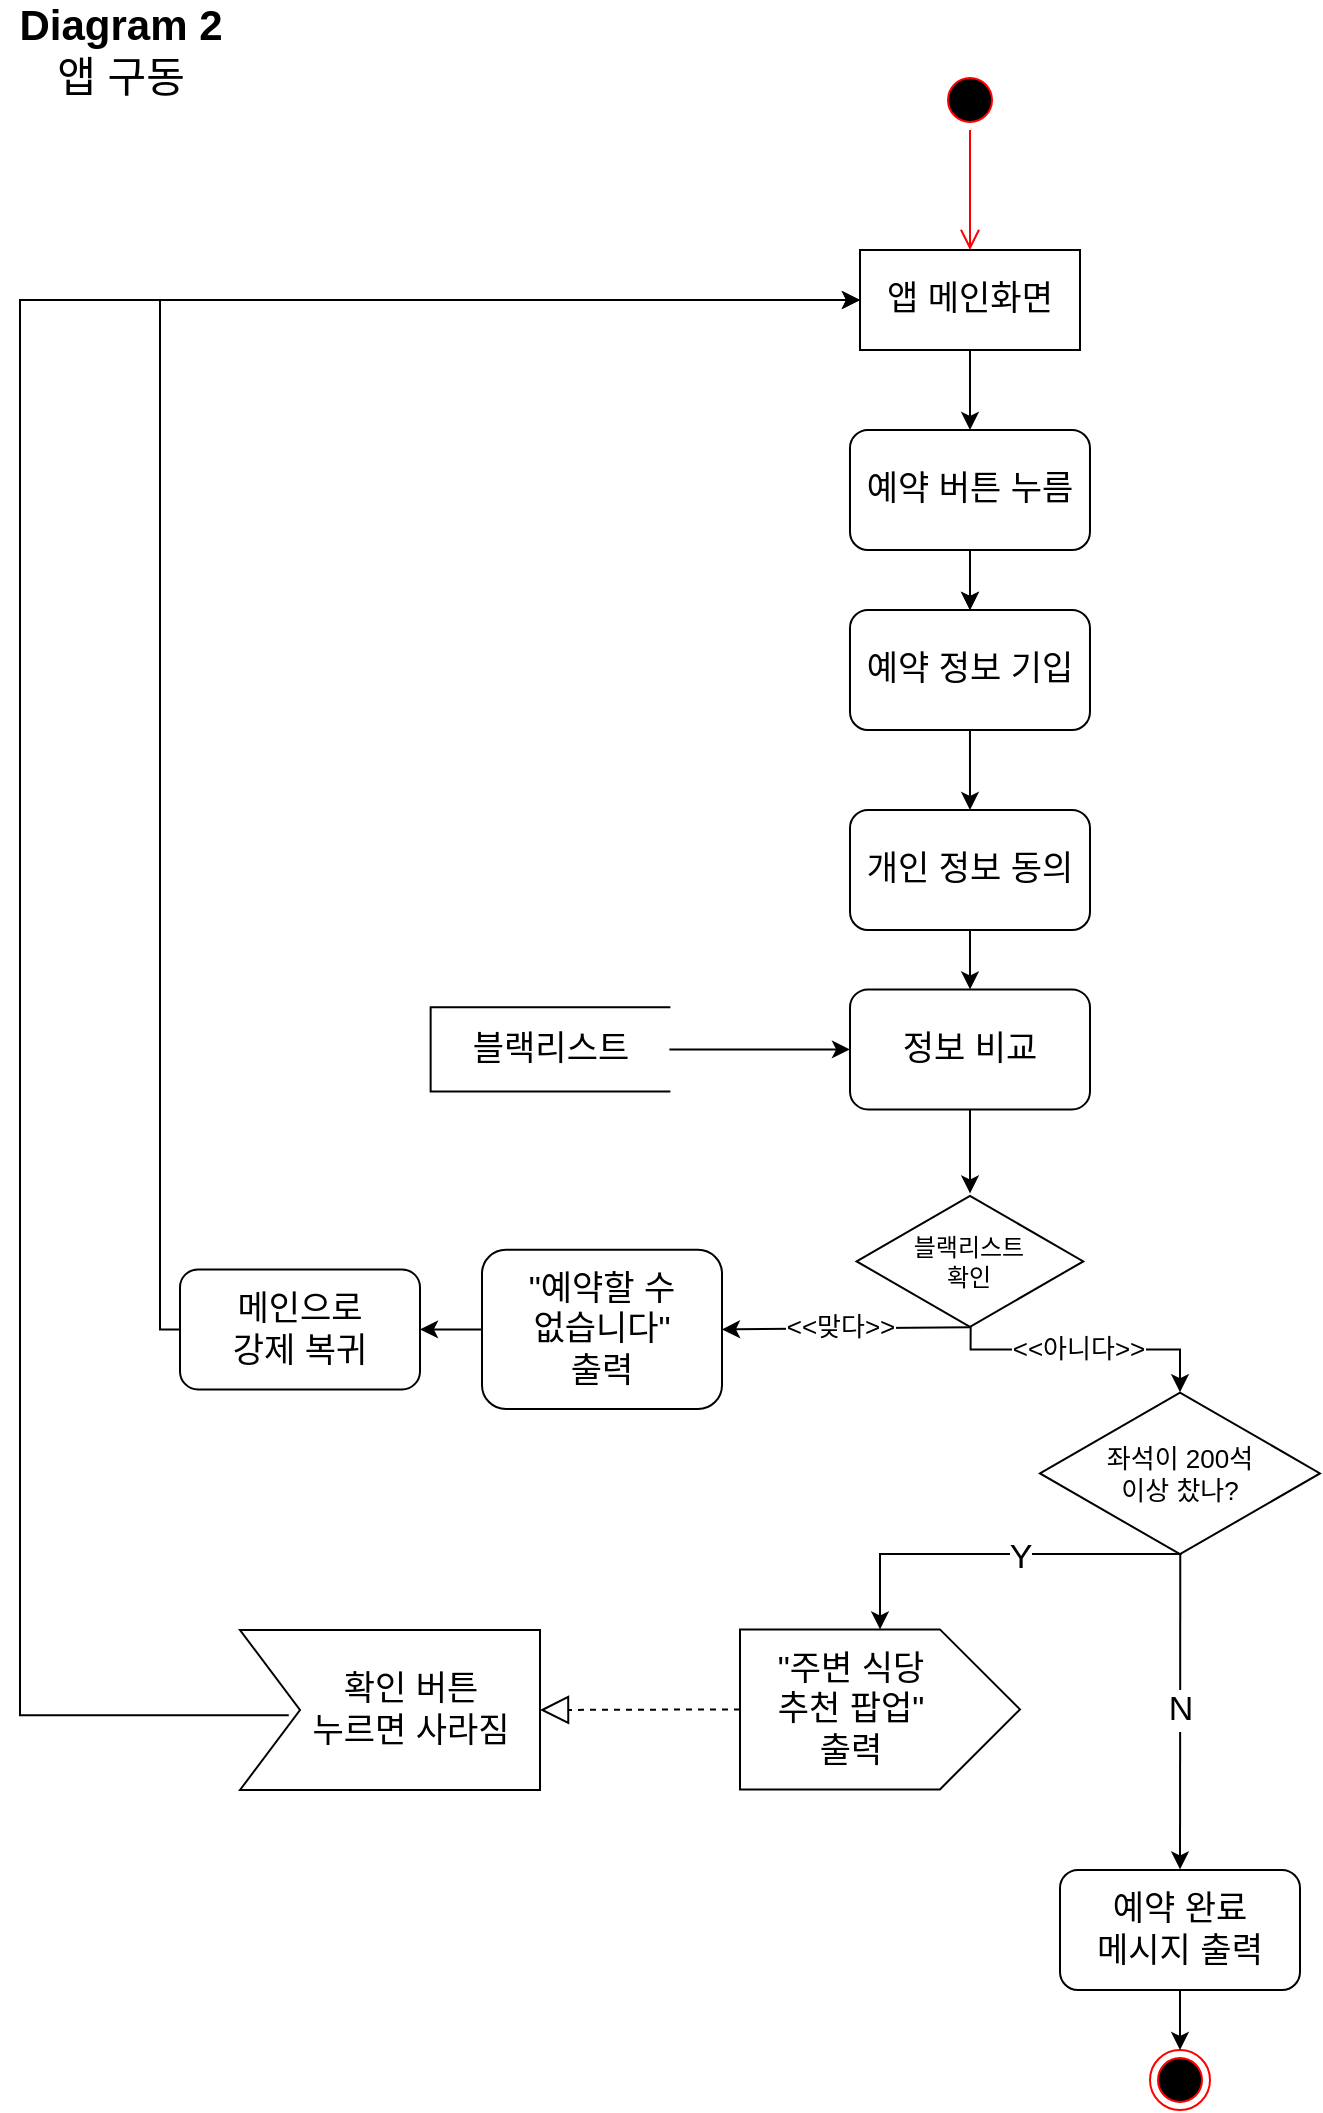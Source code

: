 <mxfile version="17.4.0" type="github">
  <diagram id="pDcTOSQ_MJme7bxq-KLP" name="Page-1">
    <mxGraphModel dx="1038" dy="547" grid="1" gridSize="10" guides="1" tooltips="1" connect="1" arrows="1" fold="1" page="1" pageScale="1" pageWidth="827" pageHeight="1169" math="0" shadow="0">
      <root>
        <mxCell id="0" />
        <mxCell id="1" parent="0" />
        <mxCell id="Mc_krjjgkNhKQVEosxgI-1" value="&lt;font style=&quot;font-size: 21px&quot;&gt;&lt;b&gt;Diagram 2&lt;/b&gt;&lt;br&gt;앱 구동&lt;br&gt;&lt;/font&gt;" style="text;html=1;align=center;verticalAlign=middle;resizable=0;points=[];autosize=1;strokeColor=none;fillColor=none;fontSize=13;" parent="1" vertex="1">
          <mxGeometry x="60" y="60" width="120" height="40" as="geometry" />
        </mxCell>
        <mxCell id="Mc_krjjgkNhKQVEosxgI-2" value="앱 메인화면" style="rounded=0;whiteSpace=wrap;html=1;fontSize=17;" parent="1" vertex="1">
          <mxGeometry x="490" y="180" width="110" height="50" as="geometry" />
        </mxCell>
        <mxCell id="Mc_krjjgkNhKQVEosxgI-7" value="" style="endArrow=classic;html=1;rounded=0;fontSize=17;entryX=0.5;entryY=0;entryDx=0;entryDy=0;exitX=0.5;exitY=1;exitDx=0;exitDy=0;" parent="1" source="Mc_krjjgkNhKQVEosxgI-2" edge="1">
          <mxGeometry width="50" height="50" relative="1" as="geometry">
            <mxPoint x="560" y="290" as="sourcePoint" />
            <mxPoint x="545" y="270" as="targetPoint" />
          </mxGeometry>
        </mxCell>
        <mxCell id="Mc_krjjgkNhKQVEosxgI-8" value="" style="endArrow=classic;html=1;rounded=0;fontSize=17;entryX=0.5;entryY=0;entryDx=0;entryDy=0;exitX=0.5;exitY=1;exitDx=0;exitDy=0;" parent="1" target="3q4-ErVGuZIJLskHHzQT-2" edge="1">
          <mxGeometry width="50" height="50" relative="1" as="geometry">
            <mxPoint x="545" y="330" as="sourcePoint" />
            <mxPoint x="545" y="380" as="targetPoint" />
          </mxGeometry>
        </mxCell>
        <mxCell id="Mc_krjjgkNhKQVEosxgI-9" value="" style="endArrow=classic;html=1;rounded=0;fontSize=17;entryX=0.5;entryY=0;entryDx=0;entryDy=0;exitX=0.5;exitY=1;exitDx=0;exitDy=0;" parent="1" target="3q4-ErVGuZIJLskHHzQT-3" edge="1">
          <mxGeometry width="50" height="50" relative="1" as="geometry">
            <mxPoint x="545" y="520" as="sourcePoint" />
            <mxPoint x="480" y="410" as="targetPoint" />
          </mxGeometry>
        </mxCell>
        <mxCell id="Mc_krjjgkNhKQVEosxgI-11" value="" style="shape=partialRectangle;whiteSpace=wrap;html=1;bottom=1;right=1;left=1;top=0;fillColor=none;routingCenterX=-0.5;fontSize=17;rotation=90;" parent="1" vertex="1">
          <mxGeometry x="313.92" y="520" width="42.18" height="119.38" as="geometry" />
        </mxCell>
        <mxCell id="Mc_krjjgkNhKQVEosxgI-12" value="블랙리스트" style="text;html=1;align=center;verticalAlign=middle;resizable=0;points=[];autosize=1;strokeColor=none;fillColor=none;fontSize=17;" parent="1" vertex="1">
          <mxGeometry x="285" y="564.69" width="100" height="30" as="geometry" />
        </mxCell>
        <mxCell id="Mc_krjjgkNhKQVEosxgI-13" value="" style="endArrow=classic;html=1;rounded=0;fontSize=17;entryX=0;entryY=0.5;entryDx=0;entryDy=0;exitX=0.5;exitY=0;exitDx=0;exitDy=0;" parent="1" source="Mc_krjjgkNhKQVEosxgI-11" edge="1">
          <mxGeometry width="50" height="50" relative="1" as="geometry">
            <mxPoint x="410" y="599.69" as="sourcePoint" />
            <mxPoint x="485" y="579.69" as="targetPoint" />
          </mxGeometry>
        </mxCell>
        <mxCell id="Mc_krjjgkNhKQVEosxgI-14" value="&lt;div style=&quot;font-size: 12px;&quot;&gt;블랙리스트&lt;/div&gt;&lt;div style=&quot;font-size: 12px;&quot;&gt;확인&lt;/div&gt;" style="html=1;whiteSpace=wrap;aspect=fixed;shape=isoRectangle;fontSize=12;align=center;" parent="1" vertex="1">
          <mxGeometry x="488.33" y="651.69" width="113.33" height="68" as="geometry" />
        </mxCell>
        <mxCell id="Mc_krjjgkNhKQVEosxgI-15" value="" style="endArrow=classic;html=1;rounded=0;fontSize=17;exitX=0.5;exitY=1;exitDx=0;exitDy=0;" parent="1" source="3q4-ErVGuZIJLskHHzQT-2" edge="1">
          <mxGeometry width="50" height="50" relative="1" as="geometry">
            <mxPoint x="545" y="470" as="sourcePoint" />
            <mxPoint x="544.996" y="460" as="targetPoint" />
          </mxGeometry>
        </mxCell>
        <mxCell id="Mc_krjjgkNhKQVEosxgI-16" value="" style="endArrow=classic;html=1;rounded=0;fontSize=17;exitX=0.5;exitY=1;exitDx=0;exitDy=0;" parent="1" target="Mc_krjjgkNhKQVEosxgI-14" edge="1">
          <mxGeometry width="50" height="50" relative="1" as="geometry">
            <mxPoint x="545" y="609.69" as="sourcePoint" />
            <mxPoint x="600" y="659.69" as="targetPoint" />
          </mxGeometry>
        </mxCell>
        <mxCell id="Mc_krjjgkNhKQVEosxgI-21" value="" style="endArrow=classic;html=1;rounded=0;fontSize=17;entryX=1;entryY=0.5;entryDx=0;entryDy=0;exitX=0;exitY=0.5;exitDx=0;exitDy=0;" parent="1" edge="1">
          <mxGeometry width="50" height="50" relative="1" as="geometry">
            <mxPoint x="330" y="719.69" as="sourcePoint" />
            <mxPoint x="270" y="719.69" as="targetPoint" />
          </mxGeometry>
        </mxCell>
        <mxCell id="Mc_krjjgkNhKQVEosxgI-22" value="" style="endArrow=classic;html=1;rounded=0;fontSize=17;exitX=0;exitY=0.5;exitDx=0;exitDy=0;entryX=0;entryY=0.5;entryDx=0;entryDy=0;edgeStyle=orthogonalEdgeStyle;" parent="1" source="3q4-ErVGuZIJLskHHzQT-5" target="Mc_krjjgkNhKQVEosxgI-2" edge="1">
          <mxGeometry width="50" height="50" relative="1" as="geometry">
            <mxPoint x="40" y="600" as="sourcePoint" />
            <mxPoint x="90" y="550" as="targetPoint" />
          </mxGeometry>
        </mxCell>
        <mxCell id="Mc_krjjgkNhKQVEosxgI-27" value="좌석이 200석&lt;br style=&quot;font-size: 13px;&quot;&gt;이상 찼나?" style="html=1;whiteSpace=wrap;aspect=fixed;shape=isoRectangle;fontSize=13;" parent="1" vertex="1">
          <mxGeometry x="580" y="749.69" width="140" height="84" as="geometry" />
        </mxCell>
        <mxCell id="Mc_krjjgkNhKQVEosxgI-28" value="" style="endArrow=classic;html=1;rounded=0;fontSize=17;entryX=1;entryY=0.5;entryDx=0;entryDy=0;exitX=0.502;exitY=0.984;exitDx=0;exitDy=0;exitPerimeter=0;" parent="1" target="3q4-ErVGuZIJLskHHzQT-4" edge="1">
          <mxGeometry width="50" height="50" relative="1" as="geometry">
            <mxPoint x="545.222" y="718.602" as="sourcePoint" />
            <mxPoint x="420" y="719.69" as="targetPoint" />
          </mxGeometry>
        </mxCell>
        <mxCell id="Mc_krjjgkNhKQVEosxgI-32" value="&amp;lt;&amp;lt;맞다&amp;gt;&amp;gt;" style="edgeLabel;html=1;align=center;verticalAlign=middle;resizable=0;points=[];fontSize=13;" parent="Mc_krjjgkNhKQVEosxgI-28" vertex="1" connectable="0">
          <mxGeometry x="-0.166" relative="1" as="geometry">
            <mxPoint x="-13" y="-1" as="offset" />
          </mxGeometry>
        </mxCell>
        <mxCell id="Mc_krjjgkNhKQVEosxgI-31" value="" style="endArrow=classic;html=1;rounded=0;fontSize=17;exitX=0.503;exitY=0.978;exitDx=0;exitDy=0;exitPerimeter=0;edgeStyle=orthogonalEdgeStyle;entryX=0.5;entryY=0.017;entryDx=0;entryDy=0;entryPerimeter=0;" parent="1" source="Mc_krjjgkNhKQVEosxgI-14" target="Mc_krjjgkNhKQVEosxgI-27" edge="1">
          <mxGeometry width="50" height="50" relative="1" as="geometry">
            <mxPoint x="603.33" y="739.69" as="sourcePoint" />
            <mxPoint x="653.33" y="689.69" as="targetPoint" />
            <Array as="points">
              <mxPoint x="545" y="729.69" />
              <mxPoint x="650" y="729.69" />
            </Array>
          </mxGeometry>
        </mxCell>
        <mxCell id="Mc_krjjgkNhKQVEosxgI-33" value="&amp;lt;&amp;lt;아니다&amp;gt;&amp;gt;" style="edgeLabel;html=1;align=center;verticalAlign=middle;resizable=0;points=[];fontSize=13;" parent="Mc_krjjgkNhKQVEosxgI-31" vertex="1" connectable="0">
          <mxGeometry x="-0.243" relative="1" as="geometry">
            <mxPoint x="13" y="-1" as="offset" />
          </mxGeometry>
        </mxCell>
        <mxCell id="Mc_krjjgkNhKQVEosxgI-34" value="" style="shape=offPageConnector;whiteSpace=wrap;html=1;fontSize=13;rotation=-90;size=0.286;" parent="1" vertex="1">
          <mxGeometry x="460" y="839.69" width="80" height="140" as="geometry" />
        </mxCell>
        <mxCell id="Mc_krjjgkNhKQVEosxgI-35" value="&quot;주변 식당&lt;br style=&quot;font-size: 17px;&quot;&gt;추천 팝업&quot;&lt;br style=&quot;font-size: 17px;&quot;&gt;출력" style="text;html=1;align=center;verticalAlign=middle;resizable=0;points=[];autosize=1;strokeColor=none;fillColor=none;fontSize=17;" parent="1" vertex="1">
          <mxGeometry x="440" y="874.69" width="90" height="70" as="geometry" />
        </mxCell>
        <mxCell id="Mc_krjjgkNhKQVEosxgI-36" value="" style="edgeStyle=orthogonalEdgeStyle;elbow=horizontal;endArrow=classic;html=1;rounded=0;fontSize=17;exitX=0.506;exitY=0.98;exitDx=0;exitDy=0;exitPerimeter=0;entryX=1;entryY=0.5;entryDx=0;entryDy=0;" parent="1" source="Mc_krjjgkNhKQVEosxgI-27" target="Mc_krjjgkNhKQVEosxgI-34" edge="1">
          <mxGeometry width="50" height="50" relative="1" as="geometry">
            <mxPoint x="440" y="829.69" as="sourcePoint" />
            <mxPoint x="480" y="849.69" as="targetPoint" />
          </mxGeometry>
        </mxCell>
        <mxCell id="Mc_krjjgkNhKQVEosxgI-37" value="Y" style="edgeLabel;html=1;align=center;verticalAlign=middle;resizable=0;points=[];fontSize=17;" parent="Mc_krjjgkNhKQVEosxgI-36" vertex="1" connectable="0">
          <mxGeometry x="-0.074" relative="1" as="geometry">
            <mxPoint x="6" y="2" as="offset" />
          </mxGeometry>
        </mxCell>
        <mxCell id="Mc_krjjgkNhKQVEosxgI-38" value="" style="endArrow=classic;html=1;rounded=0;fontSize=17;entryX=0.5;entryY=0;entryDx=0;entryDy=0;exitX=0.501;exitY=0.98;exitDx=0;exitDy=0;exitPerimeter=0;" parent="1" source="Mc_krjjgkNhKQVEosxgI-27" edge="1">
          <mxGeometry width="50" height="50" relative="1" as="geometry">
            <mxPoint x="660" y="839.69" as="sourcePoint" />
            <mxPoint x="650" y="989.69" as="targetPoint" />
          </mxGeometry>
        </mxCell>
        <mxCell id="Mc_krjjgkNhKQVEosxgI-40" value="N" style="edgeLabel;html=1;align=center;verticalAlign=middle;resizable=0;points=[];fontSize=17;" parent="Mc_krjjgkNhKQVEosxgI-38" vertex="1" connectable="0">
          <mxGeometry x="-0.126" y="1" relative="1" as="geometry">
            <mxPoint x="-1" y="9" as="offset" />
          </mxGeometry>
        </mxCell>
        <mxCell id="Mc_krjjgkNhKQVEosxgI-42" value="" style="html=1;shadow=0;dashed=0;align=center;verticalAlign=middle;shape=mxgraph.arrows2.arrow;dy=0;dx=0;notch=30;fontSize=17;" parent="1" vertex="1">
          <mxGeometry x="180" y="870" width="150" height="80" as="geometry" />
        </mxCell>
        <mxCell id="Mc_krjjgkNhKQVEosxgI-43" value="확인 버튼&lt;br&gt;누르면 사라짐" style="text;html=1;align=center;verticalAlign=middle;resizable=0;points=[];autosize=1;strokeColor=none;fillColor=none;fontSize=17;" parent="1" vertex="1">
          <mxGeometry x="205" y="884.69" width="120" height="50" as="geometry" />
        </mxCell>
        <mxCell id="Mc_krjjgkNhKQVEosxgI-46" value="" style="endArrow=block;dashed=1;endFill=0;endSize=12;html=1;rounded=0;fontSize=17;exitX=0.5;exitY=0;exitDx=0;exitDy=0;entryX=1;entryY=0.5;entryDx=0;entryDy=0;entryPerimeter=0;" parent="1" source="Mc_krjjgkNhKQVEosxgI-34" target="Mc_krjjgkNhKQVEosxgI-42" edge="1">
          <mxGeometry width="160" relative="1" as="geometry">
            <mxPoint x="270" y="1010" as="sourcePoint" />
            <mxPoint x="430" y="1010" as="targetPoint" />
          </mxGeometry>
        </mxCell>
        <mxCell id="3q4-ErVGuZIJLskHHzQT-6" value="" style="edgeStyle=orthogonalEdgeStyle;rounded=0;orthogonalLoop=1;jettySize=auto;html=1;fontSize=17;entryX=0.5;entryY=0;entryDx=0;entryDy=0;" edge="1" parent="1" source="3q4-ErVGuZIJLskHHzQT-1" target="3q4-ErVGuZIJLskHHzQT-2">
          <mxGeometry relative="1" as="geometry" />
        </mxCell>
        <mxCell id="3q4-ErVGuZIJLskHHzQT-1" value="&lt;font style=&quot;font-size: 17px&quot;&gt;예약 버튼 누름&lt;/font&gt;" style="rounded=1;whiteSpace=wrap;html=1;labelBackgroundColor=#ffffff;" vertex="1" parent="1">
          <mxGeometry x="484.99" y="270" width="120" height="60" as="geometry" />
        </mxCell>
        <mxCell id="3q4-ErVGuZIJLskHHzQT-2" value="&lt;font style=&quot;font-size: 17px&quot;&gt;예약 정보 기입&lt;/font&gt;" style="rounded=1;whiteSpace=wrap;html=1;labelBackgroundColor=#ffffff;fontSize=15;" vertex="1" parent="1">
          <mxGeometry x="484.99" y="360" width="120" height="60" as="geometry" />
        </mxCell>
        <mxCell id="3q4-ErVGuZIJLskHHzQT-3" value="정보 비교" style="rounded=1;whiteSpace=wrap;html=1;labelBackgroundColor=#ffffff;fontSize=17;" vertex="1" parent="1">
          <mxGeometry x="485" y="549.69" width="120" height="60" as="geometry" />
        </mxCell>
        <mxCell id="3q4-ErVGuZIJLskHHzQT-4" value="&quot;예약할 수 &lt;br&gt;없습니다&quot; &lt;br&gt;출력" style="rounded=1;whiteSpace=wrap;html=1;labelBackgroundColor=#ffffff;fontSize=17;" vertex="1" parent="1">
          <mxGeometry x="301" y="679.85" width="120" height="79.69" as="geometry" />
        </mxCell>
        <mxCell id="3q4-ErVGuZIJLskHHzQT-5" value="메인으로&lt;br&gt;강제 복귀" style="rounded=1;whiteSpace=wrap;html=1;labelBackgroundColor=#ffffff;fontSize=17;" vertex="1" parent="1">
          <mxGeometry x="150" y="689.69" width="120" height="60" as="geometry" />
        </mxCell>
        <mxCell id="3q4-ErVGuZIJLskHHzQT-7" value="개인 정보 동의" style="rounded=1;whiteSpace=wrap;html=1;labelBackgroundColor=#ffffff;fontSize=17;" vertex="1" parent="1">
          <mxGeometry x="485" y="460" width="120" height="60" as="geometry" />
        </mxCell>
        <mxCell id="3q4-ErVGuZIJLskHHzQT-8" value="" style="ellipse;html=1;shape=startState;fillColor=#000000;strokeColor=#ff0000;labelBackgroundColor=#ffffff;fontSize=17;" vertex="1" parent="1">
          <mxGeometry x="530" y="90" width="30" height="30" as="geometry" />
        </mxCell>
        <mxCell id="3q4-ErVGuZIJLskHHzQT-9" value="" style="edgeStyle=orthogonalEdgeStyle;html=1;verticalAlign=bottom;endArrow=open;endSize=8;strokeColor=#ff0000;rounded=0;fontSize=17;" edge="1" source="3q4-ErVGuZIJLskHHzQT-8" parent="1">
          <mxGeometry relative="1" as="geometry">
            <mxPoint x="545" y="180" as="targetPoint" />
          </mxGeometry>
        </mxCell>
        <mxCell id="3q4-ErVGuZIJLskHHzQT-10" value="" style="ellipse;html=1;shape=endState;fillColor=#000000;strokeColor=#ff0000;labelBackgroundColor=#ffffff;fontSize=17;" vertex="1" parent="1">
          <mxGeometry x="635" y="1080" width="30" height="30" as="geometry" />
        </mxCell>
        <mxCell id="3q4-ErVGuZIJLskHHzQT-11" value="" style="endArrow=classic;html=1;rounded=0;fontSize=17;exitX=0.5;exitY=1;exitDx=0;exitDy=0;entryX=0.5;entryY=0;entryDx=0;entryDy=0;" edge="1" parent="1" target="3q4-ErVGuZIJLskHHzQT-10">
          <mxGeometry width="50" height="50" relative="1" as="geometry">
            <mxPoint x="650" y="1049.69" as="sourcePoint" />
            <mxPoint x="554.997" y="661.69" as="targetPoint" />
          </mxGeometry>
        </mxCell>
        <mxCell id="3q4-ErVGuZIJLskHHzQT-12" value="" style="endArrow=classic;html=1;rounded=0;fontSize=17;exitX=-0.005;exitY=0.558;exitDx=0;exitDy=0;entryX=0;entryY=0.5;entryDx=0;entryDy=0;edgeStyle=orthogonalEdgeStyle;exitPerimeter=0;" edge="1" parent="1" source="Mc_krjjgkNhKQVEosxgI-43" target="Mc_krjjgkNhKQVEosxgI-2">
          <mxGeometry width="50" height="50" relative="1" as="geometry">
            <mxPoint x="160" y="729.69" as="sourcePoint" />
            <mxPoint x="500" y="215" as="targetPoint" />
            <Array as="points">
              <mxPoint x="70" y="913" />
              <mxPoint x="70" y="205" />
            </Array>
          </mxGeometry>
        </mxCell>
        <mxCell id="3q4-ErVGuZIJLskHHzQT-13" value="예약 완료&lt;br&gt;메시지 출력" style="rounded=1;whiteSpace=wrap;html=1;labelBackgroundColor=#ffffff;fontSize=17;" vertex="1" parent="1">
          <mxGeometry x="590" y="990" width="120" height="60" as="geometry" />
        </mxCell>
      </root>
    </mxGraphModel>
  </diagram>
</mxfile>

